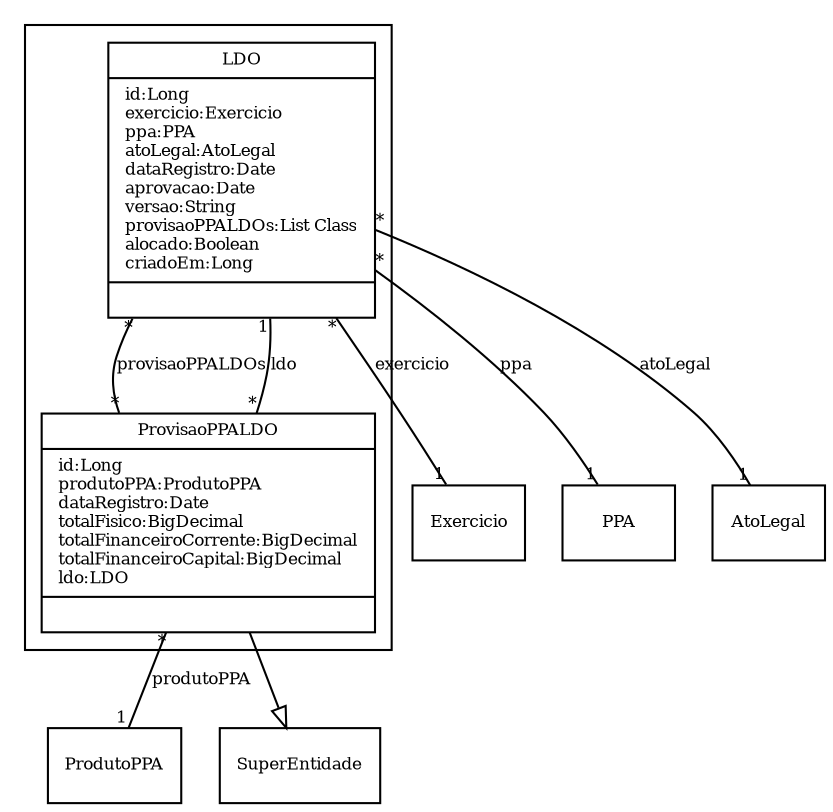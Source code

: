 digraph G{
fontname = "Times-Roman"
fontsize = 8

node [
        fontname = "Times-Roman"
        fontsize = 8
        shape = "record"
]

edge [
        fontname = "Times-Roman"
        fontsize = 8
]

subgraph clusterLDO
{
LDO [label = "{LDO|id:Long\lexercicio:Exercicio\lppa:PPA\latoLegal:AtoLegal\ldataRegistro:Date\laprovacao:Date\lversao:String\lprovisaoPPALDOs:List Class\lalocado:Boolean\lcriadoEm:Long\l|\l}"]
ProvisaoPPALDO [label = "{ProvisaoPPALDO|id:Long\lprodutoPPA:ProdutoPPA\ldataRegistro:Date\ltotalFisico:BigDecimal\ltotalFinanceiroCorrente:BigDecimal\ltotalFinanceiroCapital:BigDecimal\lldo:LDO\l|\l}"]
}
edge [arrowhead = "none" headlabel = "1" taillabel = "*"] LDO -> Exercicio [label = "exercicio"]
edge [arrowhead = "none" headlabel = "1" taillabel = "*"] LDO -> PPA [label = "ppa"]
edge [arrowhead = "none" headlabel = "1" taillabel = "*"] LDO -> AtoLegal [label = "atoLegal"]
edge [arrowhead = "none" headlabel = "*" taillabel = "*"] LDO -> ProvisaoPPALDO [label = "provisaoPPALDOs"]
edge [arrowhead = "none" headlabel = "1" taillabel = "*"] ProvisaoPPALDO -> ProdutoPPA [label = "produtoPPA"]
edge [arrowhead = "none" headlabel = "1" taillabel = "*"] ProvisaoPPALDO -> LDO [label = "ldo"]
edge [ arrowhead = "empty" headlabel = "" taillabel = ""] ProvisaoPPALDO -> SuperEntidade
}

